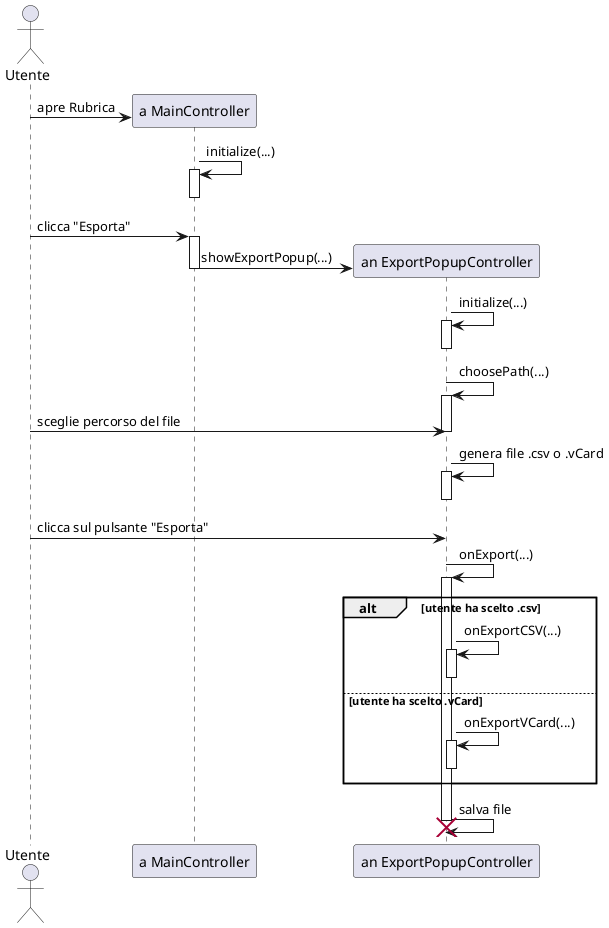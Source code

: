 @startuml EsportareRubrica
actor Utente
participant "a MainController" as MC
participant "an ExportPopupController" as EPC

Utente -> MC ** : apre Rubrica
MC -> MC : initialize(...)
activate MC
deactivate MC
Utente -> MC : clicca "Esporta"
activate MC
MC -> EPC ** : showExportPopup(...)
deactivate MC
EPC -> EPC : initialize(...)
activate EPC
deactivate EPC
EPC -> EPC : choosePath(...)
activate EPC
Utente -> EPC : sceglie percorso del file
deactivate EPC
EPC -> EPC : genera file .csv o .vCard
activate EPC
deactivate EPC
Utente -> EPC : clicca sul pulsante "Esporta"
EPC -> EPC : onExport(...)
activate EPC
alt utente ha scelto .csv
EPC -> EPC : onExportCSV(...)
activate EPC
deactivate EPC
else utente ha scelto .vCard
EPC -> EPC : onExportVCard(...)
activate EPC
deactivate EPC
end
EPC -> EPC : salva file
destroy EPC
deactivate EPC
@enduml